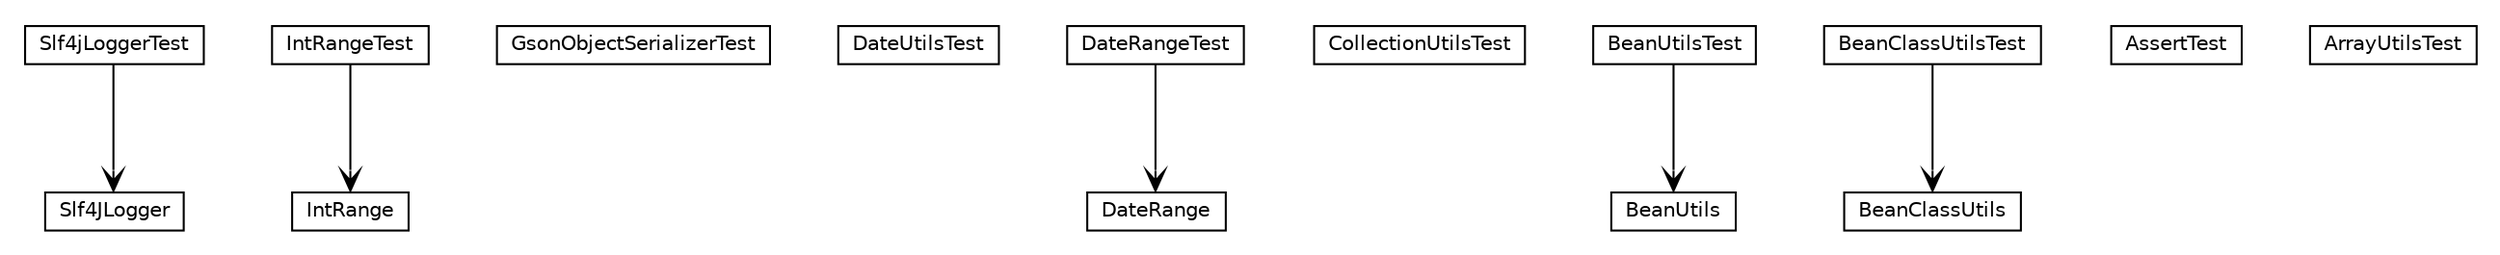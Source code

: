 #!/usr/local/bin/dot
#
# Class diagram 
# Generated by UMLGraph version R5_6_6-8-g8d7759 (http://www.umlgraph.org/)
#

digraph G {
	edge [fontname="Helvetica",fontsize=10,labelfontname="Helvetica",labelfontsize=10];
	node [fontname="Helvetica",fontsize=10,shape=plaintext];
	nodesep=0.25;
	ranksep=0.5;
	// org.dayatang.utils.Slf4jLoggerTest
	c0 [label=<<table title="org.dayatang.utils.Slf4jLoggerTest" border="0" cellborder="1" cellspacing="0" cellpadding="2" port="p" href="./Slf4jLoggerTest.html">
		<tr><td><table border="0" cellspacing="0" cellpadding="1">
<tr><td align="center" balign="center"> Slf4jLoggerTest </td></tr>
		</table></td></tr>
		</table>>, URL="./Slf4jLoggerTest.html", fontname="Helvetica", fontcolor="black", fontsize=10.0];
	// org.dayatang.utils.IntRangeTest
	c1 [label=<<table title="org.dayatang.utils.IntRangeTest" border="0" cellborder="1" cellspacing="0" cellpadding="2" port="p" href="./IntRangeTest.html">
		<tr><td><table border="0" cellspacing="0" cellpadding="1">
<tr><td align="center" balign="center"> IntRangeTest </td></tr>
		</table></td></tr>
		</table>>, URL="./IntRangeTest.html", fontname="Helvetica", fontcolor="black", fontsize=10.0];
	// org.dayatang.utils.GsonObjectSerializerTest
	c2 [label=<<table title="org.dayatang.utils.GsonObjectSerializerTest" border="0" cellborder="1" cellspacing="0" cellpadding="2" port="p" href="./GsonObjectSerializerTest.html">
		<tr><td><table border="0" cellspacing="0" cellpadding="1">
<tr><td align="center" balign="center"> GsonObjectSerializerTest </td></tr>
		</table></td></tr>
		</table>>, URL="./GsonObjectSerializerTest.html", fontname="Helvetica", fontcolor="black", fontsize=10.0];
	// org.dayatang.utils.DateUtilsTest
	c3 [label=<<table title="org.dayatang.utils.DateUtilsTest" border="0" cellborder="1" cellspacing="0" cellpadding="2" port="p" href="./DateUtilsTest.html">
		<tr><td><table border="0" cellspacing="0" cellpadding="1">
<tr><td align="center" balign="center"> DateUtilsTest </td></tr>
		</table></td></tr>
		</table>>, URL="./DateUtilsTest.html", fontname="Helvetica", fontcolor="black", fontsize=10.0];
	// org.dayatang.utils.DateRangeTest
	c4 [label=<<table title="org.dayatang.utils.DateRangeTest" border="0" cellborder="1" cellspacing="0" cellpadding="2" port="p" href="./DateRangeTest.html">
		<tr><td><table border="0" cellspacing="0" cellpadding="1">
<tr><td align="center" balign="center"> DateRangeTest </td></tr>
		</table></td></tr>
		</table>>, URL="./DateRangeTest.html", fontname="Helvetica", fontcolor="black", fontsize=10.0];
	// org.dayatang.utils.CollectionUtilsTest
	c5 [label=<<table title="org.dayatang.utils.CollectionUtilsTest" border="0" cellborder="1" cellspacing="0" cellpadding="2" port="p" href="./CollectionUtilsTest.html">
		<tr><td><table border="0" cellspacing="0" cellpadding="1">
<tr><td align="center" balign="center"> CollectionUtilsTest </td></tr>
		</table></td></tr>
		</table>>, URL="./CollectionUtilsTest.html", fontname="Helvetica", fontcolor="black", fontsize=10.0];
	// org.dayatang.utils.BeanUtilsTest
	c6 [label=<<table title="org.dayatang.utils.BeanUtilsTest" border="0" cellborder="1" cellspacing="0" cellpadding="2" port="p" href="./BeanUtilsTest.html">
		<tr><td><table border="0" cellspacing="0" cellpadding="1">
<tr><td align="center" balign="center"> BeanUtilsTest </td></tr>
		</table></td></tr>
		</table>>, URL="./BeanUtilsTest.html", fontname="Helvetica", fontcolor="black", fontsize=10.0];
	// org.dayatang.utils.BeanClassUtilsTest
	c7 [label=<<table title="org.dayatang.utils.BeanClassUtilsTest" border="0" cellborder="1" cellspacing="0" cellpadding="2" port="p" href="./BeanClassUtilsTest.html">
		<tr><td><table border="0" cellspacing="0" cellpadding="1">
<tr><td align="center" balign="center"> BeanClassUtilsTest </td></tr>
		</table></td></tr>
		</table>>, URL="./BeanClassUtilsTest.html", fontname="Helvetica", fontcolor="black", fontsize=10.0];
	// org.dayatang.utils.AssertTest
	c8 [label=<<table title="org.dayatang.utils.AssertTest" border="0" cellborder="1" cellspacing="0" cellpadding="2" port="p" href="./AssertTest.html">
		<tr><td><table border="0" cellspacing="0" cellpadding="1">
<tr><td align="center" balign="center"> AssertTest </td></tr>
		</table></td></tr>
		</table>>, URL="./AssertTest.html", fontname="Helvetica", fontcolor="black", fontsize=10.0];
	// org.dayatang.utils.ArrayUtilsTest
	c9 [label=<<table title="org.dayatang.utils.ArrayUtilsTest" border="0" cellborder="1" cellspacing="0" cellpadding="2" port="p" href="./ArrayUtilsTest.html">
		<tr><td><table border="0" cellspacing="0" cellpadding="1">
<tr><td align="center" balign="center"> ArrayUtilsTest </td></tr>
		</table></td></tr>
		</table>>, URL="./ArrayUtilsTest.html", fontname="Helvetica", fontcolor="black", fontsize=10.0];
	// org.dayatang.utils.Slf4jLoggerTest NAVASSOC org.dayatang.utils.Slf4JLogger
	c0:p -> c190:p [taillabel="", label=" "headlabel="", fontname="Helvetica", fontcolor="black", fontsize=10.0, color="black", arrowhead=open];
	// org.dayatang.utils.IntRangeTest NAVASSOC org.dayatang.utils.IntRange
	c1:p -> c191:p [taillabel="", label=" "headlabel="", fontname="Helvetica", fontcolor="black", fontsize=10.0, color="black", arrowhead=open];
	// org.dayatang.utils.DateRangeTest NAVASSOC org.dayatang.utils.DateRange
	c4:p -> c192:p [taillabel="", label=" "headlabel="", fontname="Helvetica", fontcolor="black", fontsize=10.0, color="black", arrowhead=open];
	// org.dayatang.utils.BeanUtilsTest NAVASSOC org.dayatang.utils.BeanUtils
	c6:p -> c193:p [taillabel="", label=" "headlabel="", fontname="Helvetica", fontcolor="black", fontsize=10.0, color="black", arrowhead=open];
	// org.dayatang.utils.BeanClassUtilsTest NAVASSOC org.dayatang.utils.BeanClassUtils
	c7:p -> c194:p [taillabel="", label=" "headlabel="", fontname="Helvetica", fontcolor="black", fontsize=10.0, color="black", arrowhead=open];
	// org.dayatang.utils.BeanClassUtils
	c194 [label=<<table title="org.dayatang.utils.BeanClassUtils" border="0" cellborder="1" cellspacing="0" cellpadding="2" port="p" href="http://java.sun.com/j2se/1.4.2/docs/api/org/dayatang/utils/BeanClassUtils.html">
		<tr><td><table border="0" cellspacing="0" cellpadding="1">
<tr><td align="center" balign="center"> BeanClassUtils </td></tr>
		</table></td></tr>
		</table>>, URL="http://java.sun.com/j2se/1.4.2/docs/api/org/dayatang/utils/BeanClassUtils.html", fontname="Helvetica", fontcolor="black", fontsize=10.0];
	// org.dayatang.utils.DateRange
	c192 [label=<<table title="org.dayatang.utils.DateRange" border="0" cellborder="1" cellspacing="0" cellpadding="2" port="p" href="http://java.sun.com/j2se/1.4.2/docs/api/org/dayatang/utils/DateRange.html">
		<tr><td><table border="0" cellspacing="0" cellpadding="1">
<tr><td align="center" balign="center"> DateRange </td></tr>
		</table></td></tr>
		</table>>, URL="http://java.sun.com/j2se/1.4.2/docs/api/org/dayatang/utils/DateRange.html", fontname="Helvetica", fontcolor="black", fontsize=10.0];
	// org.dayatang.utils.BeanUtils
	c193 [label=<<table title="org.dayatang.utils.BeanUtils" border="0" cellborder="1" cellspacing="0" cellpadding="2" port="p" href="http://java.sun.com/j2se/1.4.2/docs/api/org/dayatang/utils/BeanUtils.html">
		<tr><td><table border="0" cellspacing="0" cellpadding="1">
<tr><td align="center" balign="center"> BeanUtils </td></tr>
		</table></td></tr>
		</table>>, URL="http://java.sun.com/j2se/1.4.2/docs/api/org/dayatang/utils/BeanUtils.html", fontname="Helvetica", fontcolor="black", fontsize=10.0];
	// org.dayatang.utils.Slf4JLogger
	c190 [label=<<table title="org.dayatang.utils.Slf4JLogger" border="0" cellborder="1" cellspacing="0" cellpadding="2" port="p" href="http://java.sun.com/j2se/1.4.2/docs/api/org/dayatang/utils/Slf4JLogger.html">
		<tr><td><table border="0" cellspacing="0" cellpadding="1">
<tr><td align="center" balign="center"> Slf4JLogger </td></tr>
		</table></td></tr>
		</table>>, URL="http://java.sun.com/j2se/1.4.2/docs/api/org/dayatang/utils/Slf4JLogger.html", fontname="Helvetica", fontcolor="black", fontsize=10.0];
	// org.dayatang.utils.IntRange
	c191 [label=<<table title="org.dayatang.utils.IntRange" border="0" cellborder="1" cellspacing="0" cellpadding="2" port="p" href="http://java.sun.com/j2se/1.4.2/docs/api/org/dayatang/utils/IntRange.html">
		<tr><td><table border="0" cellspacing="0" cellpadding="1">
<tr><td align="center" balign="center"> IntRange </td></tr>
		</table></td></tr>
		</table>>, URL="http://java.sun.com/j2se/1.4.2/docs/api/org/dayatang/utils/IntRange.html", fontname="Helvetica", fontcolor="black", fontsize=10.0];
}

